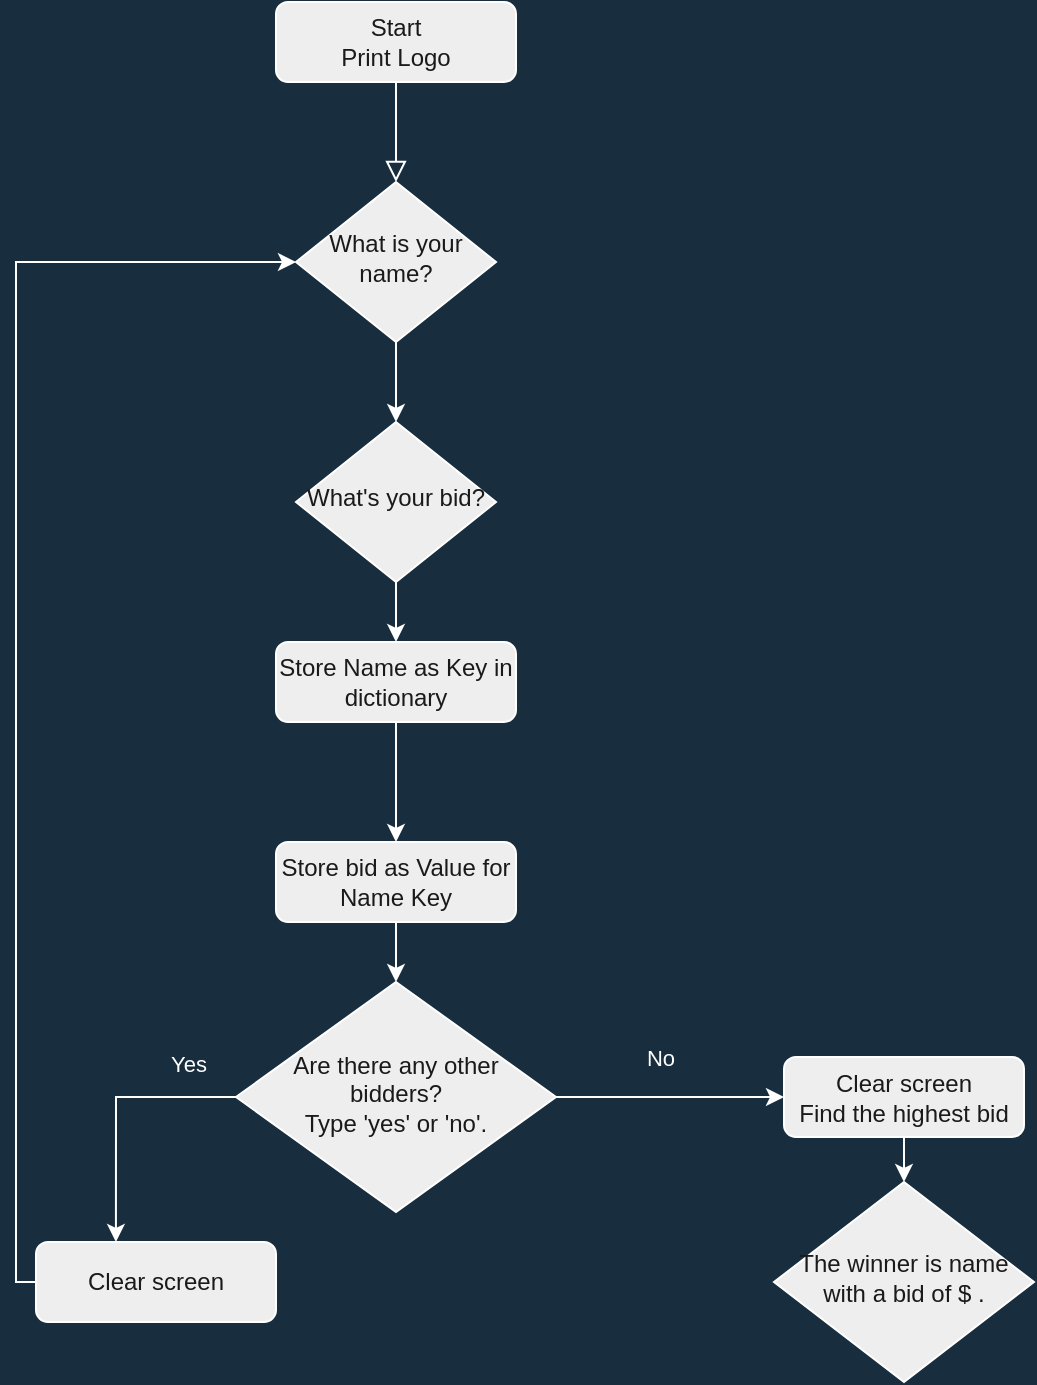 <mxfile version="14.9.3" type="github"><diagram id="C5RBs43oDa-KdzZeNtuy" name="Page-1"><mxGraphModel dx="1038" dy="499" grid="1" gridSize="10" guides="1" tooltips="1" connect="1" arrows="1" fold="1" page="1" pageScale="1" pageWidth="827" pageHeight="1169" background="#182E3E" math="0" shadow="0"><root><mxCell id="WIyWlLk6GJQsqaUBKTNV-0"/><mxCell id="WIyWlLk6GJQsqaUBKTNV-1" parent="WIyWlLk6GJQsqaUBKTNV-0"/><mxCell id="WIyWlLk6GJQsqaUBKTNV-2" value="" style="rounded=0;html=1;jettySize=auto;orthogonalLoop=1;fontSize=11;endArrow=block;endFill=0;endSize=8;strokeWidth=1;shadow=0;labelBackgroundColor=none;edgeStyle=orthogonalEdgeStyle;strokeColor=#FFFFFF;fontColor=#FFFFFF;" parent="WIyWlLk6GJQsqaUBKTNV-1" source="WIyWlLk6GJQsqaUBKTNV-3" target="WIyWlLk6GJQsqaUBKTNV-6" edge="1"><mxGeometry relative="1" as="geometry"/></mxCell><mxCell id="WIyWlLk6GJQsqaUBKTNV-3" value="Start&lt;br&gt;Print Logo" style="rounded=1;whiteSpace=wrap;html=1;fontSize=12;glass=0;strokeWidth=1;shadow=0;fillColor=#EEEEEE;strokeColor=#FFFFFF;fontColor=#1A1A1A;" parent="WIyWlLk6GJQsqaUBKTNV-1" vertex="1"><mxGeometry x="160" y="80" width="120" height="40" as="geometry"/></mxCell><mxCell id="ByPRw-Ux0uircQ2MERFZ-17" value="" style="edgeStyle=orthogonalEdgeStyle;curved=0;rounded=1;sketch=0;orthogonalLoop=1;jettySize=auto;html=1;fontColor=#FFFFFF;strokeColor=#FFFFFF;" edge="1" parent="WIyWlLk6GJQsqaUBKTNV-1" source="WIyWlLk6GJQsqaUBKTNV-6" target="WIyWlLk6GJQsqaUBKTNV-10"><mxGeometry relative="1" as="geometry"/></mxCell><mxCell id="WIyWlLk6GJQsqaUBKTNV-6" value="What is your name?" style="rhombus;whiteSpace=wrap;html=1;shadow=0;fontFamily=Helvetica;fontSize=12;align=center;strokeWidth=1;spacing=6;spacingTop=-4;fillColor=#EEEEEE;strokeColor=#FFFFFF;fontColor=#1A1A1A;" parent="WIyWlLk6GJQsqaUBKTNV-1" vertex="1"><mxGeometry x="170" y="170" width="100" height="80" as="geometry"/></mxCell><mxCell id="ByPRw-Ux0uircQ2MERFZ-19" value="" style="edgeStyle=orthogonalEdgeStyle;curved=0;rounded=1;sketch=0;orthogonalLoop=1;jettySize=auto;html=1;fontColor=#FFFFFF;strokeColor=#FFFFFF;" edge="1" parent="WIyWlLk6GJQsqaUBKTNV-1" source="WIyWlLk6GJQsqaUBKTNV-7" target="WIyWlLk6GJQsqaUBKTNV-12"><mxGeometry relative="1" as="geometry"/></mxCell><mxCell id="WIyWlLk6GJQsqaUBKTNV-7" value="Store Name as Key in dictionary" style="rounded=1;whiteSpace=wrap;html=1;fontSize=12;glass=0;strokeWidth=1;shadow=0;fillColor=#EEEEEE;strokeColor=#FFFFFF;fontColor=#1A1A1A;" parent="WIyWlLk6GJQsqaUBKTNV-1" vertex="1"><mxGeometry x="160" y="400" width="120" height="40" as="geometry"/></mxCell><mxCell id="ByPRw-Ux0uircQ2MERFZ-18" value="" style="edgeStyle=orthogonalEdgeStyle;curved=0;rounded=1;sketch=0;orthogonalLoop=1;jettySize=auto;html=1;fontColor=#FFFFFF;strokeColor=#FFFFFF;" edge="1" parent="WIyWlLk6GJQsqaUBKTNV-1" source="WIyWlLk6GJQsqaUBKTNV-10" target="WIyWlLk6GJQsqaUBKTNV-7"><mxGeometry relative="1" as="geometry"/></mxCell><mxCell id="WIyWlLk6GJQsqaUBKTNV-10" value="What's your bid?" style="rhombus;whiteSpace=wrap;html=1;shadow=0;fontFamily=Helvetica;fontSize=12;align=center;strokeWidth=1;spacing=6;spacingTop=-4;fillColor=#EEEEEE;strokeColor=#FFFFFF;fontColor=#1A1A1A;" parent="WIyWlLk6GJQsqaUBKTNV-1" vertex="1"><mxGeometry x="170" y="290" width="100" height="80" as="geometry"/></mxCell><mxCell id="ByPRw-Ux0uircQ2MERFZ-21" style="edgeStyle=orthogonalEdgeStyle;rounded=0;sketch=0;orthogonalLoop=1;jettySize=auto;html=1;entryX=0;entryY=0.5;entryDx=0;entryDy=0;labelBackgroundColor=none;fontColor=#FFFFFF;strokeColor=#FFFFFF;" edge="1" parent="WIyWlLk6GJQsqaUBKTNV-1" source="WIyWlLk6GJQsqaUBKTNV-11" target="WIyWlLk6GJQsqaUBKTNV-6"><mxGeometry relative="1" as="geometry"><Array as="points"><mxPoint x="30" y="720"/><mxPoint x="30" y="210"/></Array></mxGeometry></mxCell><mxCell id="WIyWlLk6GJQsqaUBKTNV-11" value="Clear screen" style="rounded=1;whiteSpace=wrap;html=1;fontSize=12;glass=0;strokeWidth=1;shadow=0;fillColor=#EEEEEE;strokeColor=#FFFFFF;fontColor=#1A1A1A;" parent="WIyWlLk6GJQsqaUBKTNV-1" vertex="1"><mxGeometry x="40" y="700" width="120" height="40" as="geometry"/></mxCell><mxCell id="ByPRw-Ux0uircQ2MERFZ-8" value="" style="edgeStyle=orthogonalEdgeStyle;rounded=0;orthogonalLoop=1;jettySize=auto;html=1;labelBackgroundColor=#182E3E;strokeColor=#FFFFFF;fontColor=#FFFFFF;" edge="1" parent="WIyWlLk6GJQsqaUBKTNV-1" source="WIyWlLk6GJQsqaUBKTNV-12" target="ByPRw-Ux0uircQ2MERFZ-7"><mxGeometry relative="1" as="geometry"/></mxCell><mxCell id="WIyWlLk6GJQsqaUBKTNV-12" value="Store bid as Value for Name Key" style="rounded=1;whiteSpace=wrap;html=1;fontSize=12;glass=0;strokeWidth=1;shadow=0;fillColor=#EEEEEE;strokeColor=#FFFFFF;fontColor=#1A1A1A;" parent="WIyWlLk6GJQsqaUBKTNV-1" vertex="1"><mxGeometry x="160" y="500" width="120" height="40" as="geometry"/></mxCell><mxCell id="ByPRw-Ux0uircQ2MERFZ-15" value="No" style="edgeStyle=orthogonalEdgeStyle;rounded=0;orthogonalLoop=1;jettySize=auto;html=1;labelBackgroundColor=#182E3E;strokeColor=#FFFFFF;fontColor=#FFFFFF;" edge="1" parent="WIyWlLk6GJQsqaUBKTNV-1" source="ByPRw-Ux0uircQ2MERFZ-7" target="ByPRw-Ux0uircQ2MERFZ-11"><mxGeometry x="-0.091" y="20" relative="1" as="geometry"><mxPoint as="offset"/></mxGeometry></mxCell><mxCell id="ByPRw-Ux0uircQ2MERFZ-20" value="Yes" style="edgeStyle=orthogonalEdgeStyle;rounded=0;sketch=0;orthogonalLoop=1;jettySize=auto;html=1;exitX=0;exitY=0.5;exitDx=0;exitDy=0;entryX=0.333;entryY=0;entryDx=0;entryDy=0;entryPerimeter=0;fontColor=#FFFFFF;labelBackgroundColor=none;strokeColor=#FFFFFF;" edge="1" parent="WIyWlLk6GJQsqaUBKTNV-1" source="ByPRw-Ux0uircQ2MERFZ-7" target="WIyWlLk6GJQsqaUBKTNV-11"><mxGeometry x="-0.631" y="-17" relative="1" as="geometry"><mxPoint as="offset"/></mxGeometry></mxCell><mxCell id="ByPRw-Ux0uircQ2MERFZ-7" value="Are there any other bidders?&lt;br&gt;Type 'yes' or 'no'." style="rhombus;whiteSpace=wrap;html=1;shadow=0;fontFamily=Helvetica;fontSize=12;align=center;strokeWidth=1;spacing=6;spacingTop=-4;fillColor=#EEEEEE;strokeColor=#FFFFFF;fontColor=#1A1A1A;" vertex="1" parent="WIyWlLk6GJQsqaUBKTNV-1"><mxGeometry x="140" y="570" width="160" height="115" as="geometry"/></mxCell><mxCell id="ByPRw-Ux0uircQ2MERFZ-16" value="" style="edgeStyle=orthogonalEdgeStyle;rounded=0;orthogonalLoop=1;jettySize=auto;html=1;labelBackgroundColor=#182E3E;strokeColor=#FFFFFF;fontColor=#FFFFFF;" edge="1" parent="WIyWlLk6GJQsqaUBKTNV-1" source="ByPRw-Ux0uircQ2MERFZ-11" target="ByPRw-Ux0uircQ2MERFZ-12"><mxGeometry relative="1" as="geometry"/></mxCell><mxCell id="ByPRw-Ux0uircQ2MERFZ-11" value="Clear screen&lt;br&gt;Find the highest bid" style="rounded=1;whiteSpace=wrap;html=1;fontSize=12;glass=0;strokeWidth=1;shadow=0;fillColor=#EEEEEE;strokeColor=#FFFFFF;fontColor=#1A1A1A;" vertex="1" parent="WIyWlLk6GJQsqaUBKTNV-1"><mxGeometry x="414" y="607.5" width="120" height="40" as="geometry"/></mxCell><mxCell id="ByPRw-Ux0uircQ2MERFZ-12" value="The winner is name with a bid of $ ." style="rhombus;whiteSpace=wrap;html=1;shadow=0;fontFamily=Helvetica;fontSize=12;align=center;strokeWidth=1;spacing=6;spacingTop=-4;fillColor=#EEEEEE;strokeColor=#FFFFFF;fontColor=#1A1A1A;" vertex="1" parent="WIyWlLk6GJQsqaUBKTNV-1"><mxGeometry x="409" y="670" width="130" height="100" as="geometry"/></mxCell></root></mxGraphModel></diagram></mxfile>